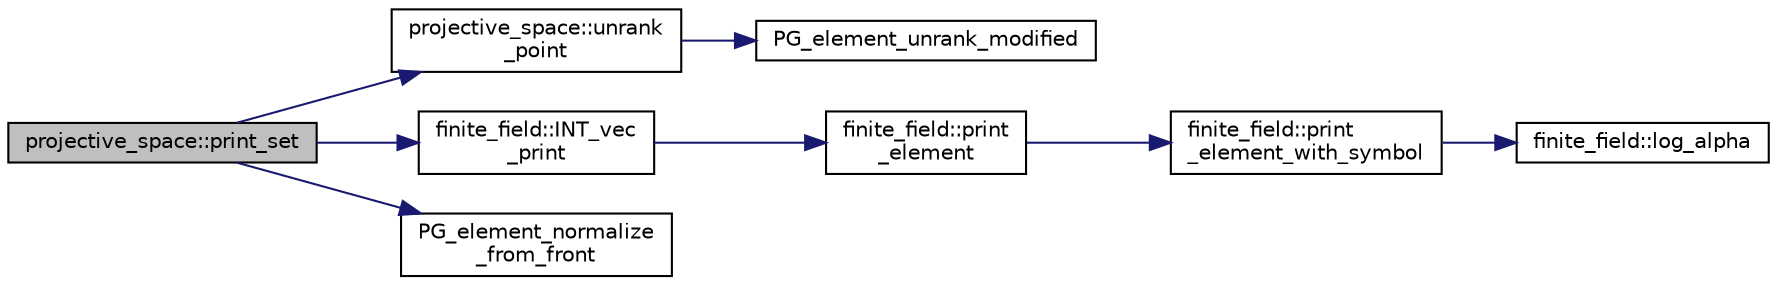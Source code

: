 digraph "projective_space::print_set"
{
  edge [fontname="Helvetica",fontsize="10",labelfontname="Helvetica",labelfontsize="10"];
  node [fontname="Helvetica",fontsize="10",shape=record];
  rankdir="LR";
  Node2972 [label="projective_space::print_set",height=0.2,width=0.4,color="black", fillcolor="grey75", style="filled", fontcolor="black"];
  Node2972 -> Node2973 [color="midnightblue",fontsize="10",style="solid",fontname="Helvetica"];
  Node2973 [label="projective_space::unrank\l_point",height=0.2,width=0.4,color="black", fillcolor="white", style="filled",URL="$d2/d17/classprojective__space.html#a3cb7917af4c5f1590b660d4bf907e0fa"];
  Node2973 -> Node2974 [color="midnightblue",fontsize="10",style="solid",fontname="Helvetica"];
  Node2974 [label="PG_element_unrank_modified",height=0.2,width=0.4,color="black", fillcolor="white", style="filled",URL="$d4/d67/geometry_8h.html#a83ae9b605d496f6a90345303f6efae64"];
  Node2972 -> Node2975 [color="midnightblue",fontsize="10",style="solid",fontname="Helvetica"];
  Node2975 [label="finite_field::INT_vec\l_print",height=0.2,width=0.4,color="black", fillcolor="white", style="filled",URL="$df/d5a/classfinite__field.html#a9c33a61dedc197e37b014b6f8dc07f06"];
  Node2975 -> Node2976 [color="midnightblue",fontsize="10",style="solid",fontname="Helvetica"];
  Node2976 [label="finite_field::print\l_element",height=0.2,width=0.4,color="black", fillcolor="white", style="filled",URL="$df/d5a/classfinite__field.html#ab7d1f59c043d7696b8b47c92d0fedad5"];
  Node2976 -> Node2977 [color="midnightblue",fontsize="10",style="solid",fontname="Helvetica"];
  Node2977 [label="finite_field::print\l_element_with_symbol",height=0.2,width=0.4,color="black", fillcolor="white", style="filled",URL="$df/d5a/classfinite__field.html#aa0180c961aa4a0a8934cb4dc82e38a4d"];
  Node2977 -> Node2978 [color="midnightblue",fontsize="10",style="solid",fontname="Helvetica"];
  Node2978 [label="finite_field::log_alpha",height=0.2,width=0.4,color="black", fillcolor="white", style="filled",URL="$df/d5a/classfinite__field.html#a446a83ae0d281ddf44215626f0097305"];
  Node2972 -> Node2979 [color="midnightblue",fontsize="10",style="solid",fontname="Helvetica"];
  Node2979 [label="PG_element_normalize\l_from_front",height=0.2,width=0.4,color="black", fillcolor="white", style="filled",URL="$d4/d67/geometry_8h.html#af675caf5f9975573455c8d93cb56bf95"];
}
